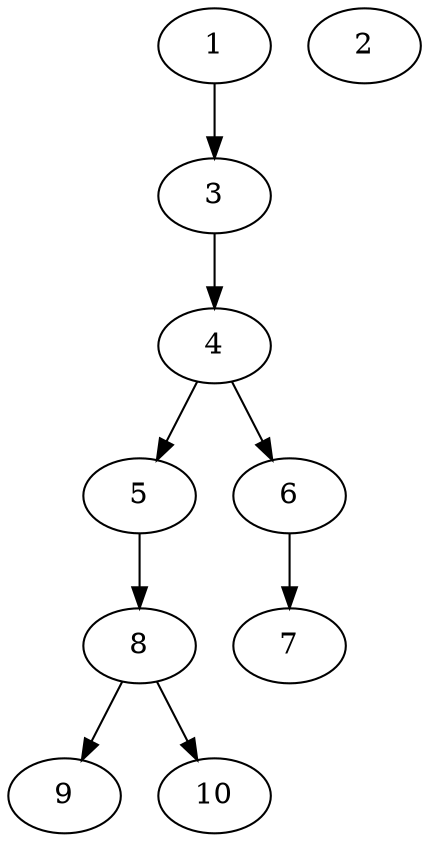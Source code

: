 // DAG (tier=1-easy, mode=compute, n=10, ccr=0.291, fat=0.391, density=0.243, regular=0.714, jump=0.054, mindata=262144, maxdata=2097152)
// DAG automatically generated by daggen at Sun Aug 24 16:33:32 2025
// /home/ermia/Project/Environments/daggen/bin/daggen --dot --ccr 0.291 --fat 0.391 --regular 0.714 --density 0.243 --jump 0.054 --mindata 262144 --maxdata 2097152 -n 10 
digraph G {
  1 [size="829956521626048", alpha="0.13", expect_size="414978260813024"]
  1 -> 3 [size ="16843393728512"]
  2 [size="16298495498862398", alpha="0.13", expect_size="8149247749431199"]
  3 [size="15988080248467646", alpha="0.15", expect_size="7994040124233823"]
  3 -> 4 [size ="18250465280000"]
  4 [size="11564476494470806", alpha="0.05", expect_size="5782238247235403"]
  4 -> 5 [size ="4986532528128"]
  4 -> 6 [size ="4986532528128"]
  5 [size="1594985734790447104", alpha="0.18", expect_size="797492867395223552"]
  5 -> 8 [size ="10920969371648"]
  6 [size="3362272033718140928", alpha="0.14", expect_size="1681136016859070464"]
  6 -> 7 [size ="17954716516352"]
  7 [size="653913704336148", alpha="0.17", expect_size="326956852168074"]
  8 [size="5073127056917659648", alpha="0.09", expect_size="2536563528458829824"]
  8 -> 9 [size ="23619669327872"]
  8 -> 10 [size ="23619669327872"]
  9 [size="1773177858038956032", alpha="0.05", expect_size="886588929019478016"]
  10 [size="19696719662155516", alpha="0.02", expect_size="9848359831077758"]
}